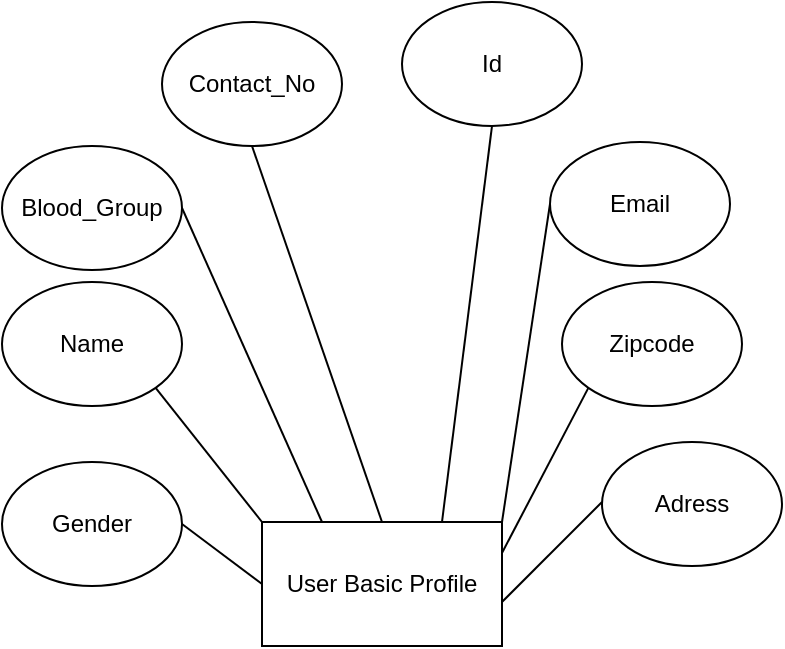 <mxfile version="15.3.5" type="github">
  <diagram id="rjc2OsCkhJznO4oOu16I" name="Page-1">
    <mxGraphModel dx="1038" dy="547" grid="1" gridSize="10" guides="1" tooltips="1" connect="1" arrows="1" fold="1" page="1" pageScale="1" pageWidth="827" pageHeight="1169" math="0" shadow="0">
      <root>
        <mxCell id="0" />
        <mxCell id="1" parent="0" />
        <mxCell id="sOlZsv1z4oW95GUY30SP-1" value="User Basic Profile" style="rounded=0;whiteSpace=wrap;html=1;hachureGap=4;pointerEvents=0;" vertex="1" parent="1">
          <mxGeometry x="180" y="270" width="120" height="62" as="geometry" />
        </mxCell>
        <mxCell id="sOlZsv1z4oW95GUY30SP-2" value="Gender" style="ellipse;whiteSpace=wrap;html=1;hachureGap=4;pointerEvents=0;" vertex="1" parent="1">
          <mxGeometry x="50" y="240" width="90" height="62" as="geometry" />
        </mxCell>
        <mxCell id="sOlZsv1z4oW95GUY30SP-4" value="Name" style="ellipse;whiteSpace=wrap;html=1;hachureGap=4;pointerEvents=0;" vertex="1" parent="1">
          <mxGeometry x="50" y="150" width="90" height="62" as="geometry" />
        </mxCell>
        <mxCell id="sOlZsv1z4oW95GUY30SP-5" value="Blood_Group" style="ellipse;whiteSpace=wrap;html=1;hachureGap=4;pointerEvents=0;" vertex="1" parent="1">
          <mxGeometry x="50" y="82" width="90" height="62" as="geometry" />
        </mxCell>
        <mxCell id="sOlZsv1z4oW95GUY30SP-6" value="Contact_No" style="ellipse;whiteSpace=wrap;html=1;hachureGap=4;pointerEvents=0;" vertex="1" parent="1">
          <mxGeometry x="130" y="20" width="90" height="62" as="geometry" />
        </mxCell>
        <mxCell id="sOlZsv1z4oW95GUY30SP-7" value="Id" style="ellipse;whiteSpace=wrap;html=1;hachureGap=4;pointerEvents=0;" vertex="1" parent="1">
          <mxGeometry x="250" y="10" width="90" height="62" as="geometry" />
        </mxCell>
        <mxCell id="sOlZsv1z4oW95GUY30SP-8" value="Email" style="ellipse;whiteSpace=wrap;html=1;hachureGap=4;pointerEvents=0;" vertex="1" parent="1">
          <mxGeometry x="324" y="80" width="90" height="62" as="geometry" />
        </mxCell>
        <mxCell id="sOlZsv1z4oW95GUY30SP-9" value="Zipcode" style="ellipse;whiteSpace=wrap;html=1;hachureGap=4;pointerEvents=0;" vertex="1" parent="1">
          <mxGeometry x="330" y="150" width="90" height="62" as="geometry" />
        </mxCell>
        <mxCell id="sOlZsv1z4oW95GUY30SP-10" value="Adress" style="ellipse;whiteSpace=wrap;html=1;hachureGap=4;pointerEvents=0;" vertex="1" parent="1">
          <mxGeometry x="350" y="230" width="90" height="62" as="geometry" />
        </mxCell>
        <mxCell id="sOlZsv1z4oW95GUY30SP-11" value="" style="endArrow=none;html=1;startSize=14;endSize=14;sourcePerimeterSpacing=8;targetPerimeterSpacing=8;" edge="1" parent="1">
          <mxGeometry width="50" height="50" relative="1" as="geometry">
            <mxPoint x="300" y="310" as="sourcePoint" />
            <mxPoint x="350" y="260" as="targetPoint" />
          </mxGeometry>
        </mxCell>
        <mxCell id="sOlZsv1z4oW95GUY30SP-12" value="" style="endArrow=none;html=1;startSize=14;endSize=14;sourcePerimeterSpacing=8;targetPerimeterSpacing=8;exitX=0;exitY=0.5;exitDx=0;exitDy=0;entryX=1;entryY=0.5;entryDx=0;entryDy=0;" edge="1" parent="1" source="sOlZsv1z4oW95GUY30SP-1" target="sOlZsv1z4oW95GUY30SP-2">
          <mxGeometry width="50" height="50" relative="1" as="geometry">
            <mxPoint x="100" y="370" as="sourcePoint" />
            <mxPoint x="150" y="320" as="targetPoint" />
          </mxGeometry>
        </mxCell>
        <mxCell id="sOlZsv1z4oW95GUY30SP-13" value="" style="endArrow=none;html=1;startSize=14;endSize=14;sourcePerimeterSpacing=8;targetPerimeterSpacing=8;entryX=0;entryY=0;entryDx=0;entryDy=0;exitX=1;exitY=1;exitDx=0;exitDy=0;" edge="1" parent="1" source="sOlZsv1z4oW95GUY30SP-4" target="sOlZsv1z4oW95GUY30SP-1">
          <mxGeometry width="50" height="50" relative="1" as="geometry">
            <mxPoint x="130" y="410" as="sourcePoint" />
            <mxPoint x="180" y="360" as="targetPoint" />
          </mxGeometry>
        </mxCell>
        <mxCell id="sOlZsv1z4oW95GUY30SP-16" value="" style="endArrow=none;html=1;startSize=14;endSize=14;sourcePerimeterSpacing=8;targetPerimeterSpacing=8;exitX=0.25;exitY=0;exitDx=0;exitDy=0;entryX=1;entryY=0.5;entryDx=0;entryDy=0;" edge="1" parent="1" source="sOlZsv1z4oW95GUY30SP-1" target="sOlZsv1z4oW95GUY30SP-5">
          <mxGeometry width="50" height="50" relative="1" as="geometry">
            <mxPoint x="200" y="260" as="sourcePoint" />
            <mxPoint x="250" y="210" as="targetPoint" />
          </mxGeometry>
        </mxCell>
        <mxCell id="sOlZsv1z4oW95GUY30SP-17" value="" style="endArrow=none;html=1;startSize=14;endSize=14;sourcePerimeterSpacing=8;targetPerimeterSpacing=8;entryX=0.5;entryY=1;entryDx=0;entryDy=0;exitX=0.5;exitY=0;exitDx=0;exitDy=0;" edge="1" parent="1" source="sOlZsv1z4oW95GUY30SP-1" target="sOlZsv1z4oW95GUY30SP-6">
          <mxGeometry width="50" height="50" relative="1" as="geometry">
            <mxPoint x="240" y="250" as="sourcePoint" />
            <mxPoint x="260" y="140" as="targetPoint" />
          </mxGeometry>
        </mxCell>
        <mxCell id="sOlZsv1z4oW95GUY30SP-18" value="" style="endArrow=none;html=1;startSize=14;endSize=14;sourcePerimeterSpacing=8;targetPerimeterSpacing=8;entryX=0.5;entryY=1;entryDx=0;entryDy=0;exitX=0.75;exitY=0;exitDx=0;exitDy=0;" edge="1" parent="1" source="sOlZsv1z4oW95GUY30SP-1" target="sOlZsv1z4oW95GUY30SP-7">
          <mxGeometry width="50" height="50" relative="1" as="geometry">
            <mxPoint x="270" y="260" as="sourcePoint" />
            <mxPoint x="280" y="170" as="targetPoint" />
          </mxGeometry>
        </mxCell>
        <mxCell id="sOlZsv1z4oW95GUY30SP-19" value="" style="endArrow=none;html=1;startSize=14;endSize=14;sourcePerimeterSpacing=8;targetPerimeterSpacing=8;exitX=1;exitY=0;exitDx=0;exitDy=0;entryX=0;entryY=0.5;entryDx=0;entryDy=0;" edge="1" parent="1" source="sOlZsv1z4oW95GUY30SP-1" target="sOlZsv1z4oW95GUY30SP-8">
          <mxGeometry width="50" height="50" relative="1" as="geometry">
            <mxPoint x="290" y="260" as="sourcePoint" />
            <mxPoint x="340" y="210" as="targetPoint" />
          </mxGeometry>
        </mxCell>
        <mxCell id="sOlZsv1z4oW95GUY30SP-20" value="" style="endArrow=none;html=1;startSize=14;endSize=14;sourcePerimeterSpacing=8;targetPerimeterSpacing=8;entryX=0;entryY=1;entryDx=0;entryDy=0;exitX=1;exitY=0.25;exitDx=0;exitDy=0;" edge="1" parent="1" source="sOlZsv1z4oW95GUY30SP-1" target="sOlZsv1z4oW95GUY30SP-9">
          <mxGeometry width="50" height="50" relative="1" as="geometry">
            <mxPoint x="240" y="430" as="sourcePoint" />
            <mxPoint x="290" y="380" as="targetPoint" />
          </mxGeometry>
        </mxCell>
      </root>
    </mxGraphModel>
  </diagram>
</mxfile>
